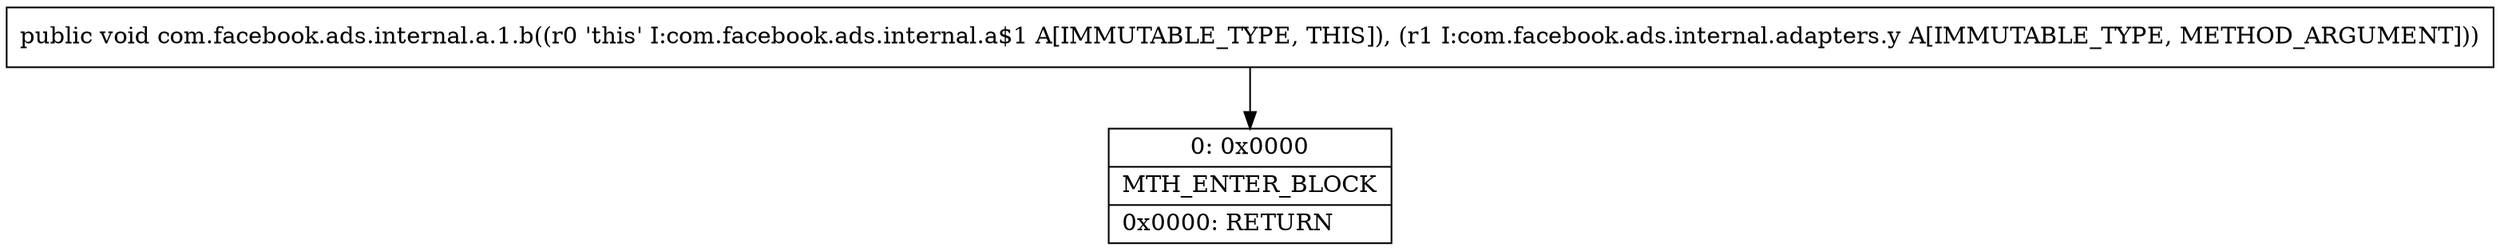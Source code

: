 digraph "CFG forcom.facebook.ads.internal.a.1.b(Lcom\/facebook\/ads\/internal\/adapters\/y;)V" {
Node_0 [shape=record,label="{0\:\ 0x0000|MTH_ENTER_BLOCK\l|0x0000: RETURN   \l}"];
MethodNode[shape=record,label="{public void com.facebook.ads.internal.a.1.b((r0 'this' I:com.facebook.ads.internal.a$1 A[IMMUTABLE_TYPE, THIS]), (r1 I:com.facebook.ads.internal.adapters.y A[IMMUTABLE_TYPE, METHOD_ARGUMENT])) }"];
MethodNode -> Node_0;
}


